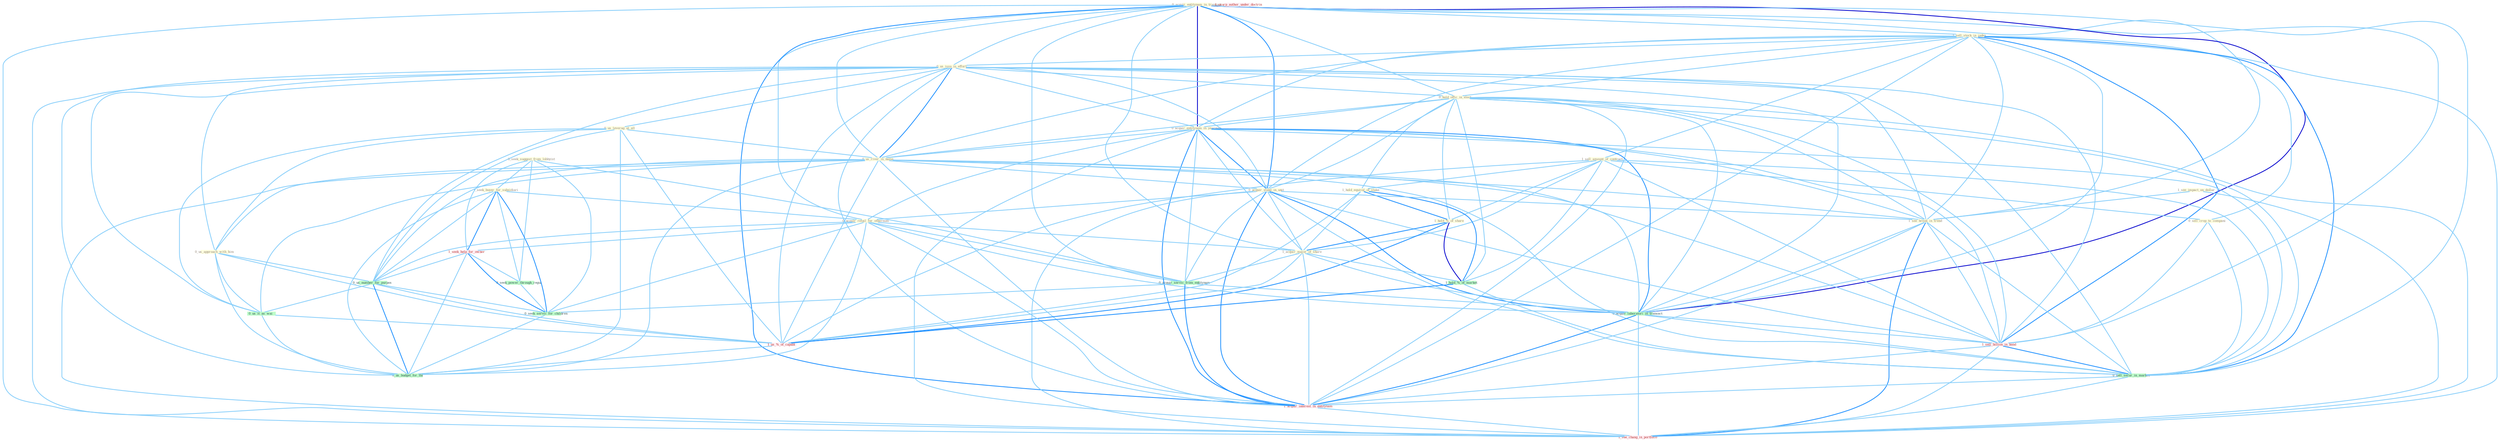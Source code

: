 Graph G{ 
    node
    [shape=polygon,style=filled,width=.5,height=.06,color="#BDFCC9",fixedsize=true,fontsize=4,
    fontcolor="#2f4f4f"];
    {node
    [color="#ffffe0", fontcolor="#8b7d6b"] "0_acquir_entitynam_in_transact " "1_sell_stock_in_index " "0_us_issu_in_effort " "0_hold_offic_in_elect " "1_see_impact_on_dollar " "0_acquir_entitynam_in_yearnum " "1_sell_amount_of_contract " "1_hold_equival_of_stake " "0_seek_suggest_from_lobbyist " "0_us_leverag_at_all " "0_us_river_in_name " "0_acquir_stake_in_unit " "0_sell_crop_to_compani " "1_see_break_in_trend " "0_us_approach_with_him " "1_seek_buyer_for_subsidiari " "1_hold_%_of_share " "0_acquir_retail_for_othernum " "1_acquir_major_of_share "}
{node [color="#fff0f5", fontcolor="#b22222"] "1_seek_help_for_owner " "1_sell_billion_in_bond " "1_usurp_author_under_doctrin " "1_us_%_of_capabl " "1_acquir_interest_in_entitynam " "1_see_chang_in_portfolio "}
edge [color="#B0E2FF"];

	"0_acquir_entitynam_in_transact " -- "1_sell_stock_in_index " [w="1", color="#87cefa" ];
	"0_acquir_entitynam_in_transact " -- "0_us_issu_in_effort " [w="1", color="#87cefa" ];
	"0_acquir_entitynam_in_transact " -- "0_hold_offic_in_elect " [w="1", color="#87cefa" ];
	"0_acquir_entitynam_in_transact " -- "0_acquir_entitynam_in_yearnum " [w="3", color="#0000cd" , len=0.6];
	"0_acquir_entitynam_in_transact " -- "0_us_river_in_name " [w="1", color="#87cefa" ];
	"0_acquir_entitynam_in_transact " -- "0_acquir_stake_in_unit " [w="2", color="#1e90ff" , len=0.8];
	"0_acquir_entitynam_in_transact " -- "1_see_break_in_trend " [w="1", color="#87cefa" ];
	"0_acquir_entitynam_in_transact " -- "0_acquir_retail_for_othernum " [w="1", color="#87cefa" ];
	"0_acquir_entitynam_in_transact " -- "1_acquir_major_of_share " [w="1", color="#87cefa" ];
	"0_acquir_entitynam_in_transact " -- "0_acquir_servic_from_entitynam " [w="1", color="#87cefa" ];
	"0_acquir_entitynam_in_transact " -- "0_acquir_laboratori_in_transact " [w="3", color="#0000cd" , len=0.6];
	"0_acquir_entitynam_in_transact " -- "1_sell_billion_in_bond " [w="1", color="#87cefa" ];
	"0_acquir_entitynam_in_transact " -- "0_sell_secur_in_market " [w="1", color="#87cefa" ];
	"0_acquir_entitynam_in_transact " -- "1_acquir_interest_in_entitynam " [w="2", color="#1e90ff" , len=0.8];
	"0_acquir_entitynam_in_transact " -- "1_see_chang_in_portfolio " [w="1", color="#87cefa" ];
	"1_sell_stock_in_index " -- "0_us_issu_in_effort " [w="1", color="#87cefa" ];
	"1_sell_stock_in_index " -- "0_hold_offic_in_elect " [w="1", color="#87cefa" ];
	"1_sell_stock_in_index " -- "0_acquir_entitynam_in_yearnum " [w="1", color="#87cefa" ];
	"1_sell_stock_in_index " -- "1_sell_amount_of_contract " [w="1", color="#87cefa" ];
	"1_sell_stock_in_index " -- "0_us_river_in_name " [w="1", color="#87cefa" ];
	"1_sell_stock_in_index " -- "0_acquir_stake_in_unit " [w="1", color="#87cefa" ];
	"1_sell_stock_in_index " -- "0_sell_crop_to_compani " [w="1", color="#87cefa" ];
	"1_sell_stock_in_index " -- "1_see_break_in_trend " [w="1", color="#87cefa" ];
	"1_sell_stock_in_index " -- "0_acquir_laboratori_in_transact " [w="1", color="#87cefa" ];
	"1_sell_stock_in_index " -- "1_sell_billion_in_bond " [w="2", color="#1e90ff" , len=0.8];
	"1_sell_stock_in_index " -- "0_sell_secur_in_market " [w="2", color="#1e90ff" , len=0.8];
	"1_sell_stock_in_index " -- "1_acquir_interest_in_entitynam " [w="1", color="#87cefa" ];
	"1_sell_stock_in_index " -- "1_see_chang_in_portfolio " [w="1", color="#87cefa" ];
	"0_us_issu_in_effort " -- "0_hold_offic_in_elect " [w="1", color="#87cefa" ];
	"0_us_issu_in_effort " -- "0_acquir_entitynam_in_yearnum " [w="1", color="#87cefa" ];
	"0_us_issu_in_effort " -- "0_us_leverag_at_all " [w="1", color="#87cefa" ];
	"0_us_issu_in_effort " -- "0_us_river_in_name " [w="2", color="#1e90ff" , len=0.8];
	"0_us_issu_in_effort " -- "0_acquir_stake_in_unit " [w="1", color="#87cefa" ];
	"0_us_issu_in_effort " -- "1_see_break_in_trend " [w="1", color="#87cefa" ];
	"0_us_issu_in_effort " -- "0_us_approach_with_him " [w="1", color="#87cefa" ];
	"0_us_issu_in_effort " -- "0_us_number_for_purpos " [w="1", color="#87cefa" ];
	"0_us_issu_in_effort " -- "0_acquir_laboratori_in_transact " [w="1", color="#87cefa" ];
	"0_us_issu_in_effort " -- "1_sell_billion_in_bond " [w="1", color="#87cefa" ];
	"0_us_issu_in_effort " -- "0_us_it_as_wai " [w="1", color="#87cefa" ];
	"0_us_issu_in_effort " -- "1_us_%_of_capabl " [w="1", color="#87cefa" ];
	"0_us_issu_in_effort " -- "0_sell_secur_in_market " [w="1", color="#87cefa" ];
	"0_us_issu_in_effort " -- "1_acquir_interest_in_entitynam " [w="1", color="#87cefa" ];
	"0_us_issu_in_effort " -- "1_see_chang_in_portfolio " [w="1", color="#87cefa" ];
	"0_us_issu_in_effort " -- "0_us_budget_for_thi " [w="1", color="#87cefa" ];
	"0_hold_offic_in_elect " -- "0_acquir_entitynam_in_yearnum " [w="1", color="#87cefa" ];
	"0_hold_offic_in_elect " -- "1_hold_equival_of_stake " [w="1", color="#87cefa" ];
	"0_hold_offic_in_elect " -- "0_us_river_in_name " [w="1", color="#87cefa" ];
	"0_hold_offic_in_elect " -- "0_acquir_stake_in_unit " [w="1", color="#87cefa" ];
	"0_hold_offic_in_elect " -- "1_see_break_in_trend " [w="1", color="#87cefa" ];
	"0_hold_offic_in_elect " -- "1_hold_%_of_share " [w="1", color="#87cefa" ];
	"0_hold_offic_in_elect " -- "1_hold_%_of_market " [w="1", color="#87cefa" ];
	"0_hold_offic_in_elect " -- "0_acquir_laboratori_in_transact " [w="1", color="#87cefa" ];
	"0_hold_offic_in_elect " -- "1_sell_billion_in_bond " [w="1", color="#87cefa" ];
	"0_hold_offic_in_elect " -- "0_sell_secur_in_market " [w="1", color="#87cefa" ];
	"0_hold_offic_in_elect " -- "1_acquir_interest_in_entitynam " [w="1", color="#87cefa" ];
	"0_hold_offic_in_elect " -- "1_see_chang_in_portfolio " [w="1", color="#87cefa" ];
	"1_see_impact_on_dollar " -- "1_see_break_in_trend " [w="1", color="#87cefa" ];
	"1_see_impact_on_dollar " -- "1_see_chang_in_portfolio " [w="1", color="#87cefa" ];
	"0_acquir_entitynam_in_yearnum " -- "0_us_river_in_name " [w="1", color="#87cefa" ];
	"0_acquir_entitynam_in_yearnum " -- "0_acquir_stake_in_unit " [w="2", color="#1e90ff" , len=0.8];
	"0_acquir_entitynam_in_yearnum " -- "1_see_break_in_trend " [w="1", color="#87cefa" ];
	"0_acquir_entitynam_in_yearnum " -- "0_acquir_retail_for_othernum " [w="1", color="#87cefa" ];
	"0_acquir_entitynam_in_yearnum " -- "1_acquir_major_of_share " [w="1", color="#87cefa" ];
	"0_acquir_entitynam_in_yearnum " -- "0_acquir_servic_from_entitynam " [w="1", color="#87cefa" ];
	"0_acquir_entitynam_in_yearnum " -- "0_acquir_laboratori_in_transact " [w="2", color="#1e90ff" , len=0.8];
	"0_acquir_entitynam_in_yearnum " -- "1_sell_billion_in_bond " [w="1", color="#87cefa" ];
	"0_acquir_entitynam_in_yearnum " -- "0_sell_secur_in_market " [w="1", color="#87cefa" ];
	"0_acquir_entitynam_in_yearnum " -- "1_acquir_interest_in_entitynam " [w="2", color="#1e90ff" , len=0.8];
	"0_acquir_entitynam_in_yearnum " -- "1_see_chang_in_portfolio " [w="1", color="#87cefa" ];
	"1_sell_amount_of_contract " -- "1_hold_equival_of_stake " [w="1", color="#87cefa" ];
	"1_sell_amount_of_contract " -- "0_sell_crop_to_compani " [w="1", color="#87cefa" ];
	"1_sell_amount_of_contract " -- "1_hold_%_of_share " [w="1", color="#87cefa" ];
	"1_sell_amount_of_contract " -- "1_acquir_major_of_share " [w="1", color="#87cefa" ];
	"1_sell_amount_of_contract " -- "1_hold_%_of_market " [w="1", color="#87cefa" ];
	"1_sell_amount_of_contract " -- "1_sell_billion_in_bond " [w="1", color="#87cefa" ];
	"1_sell_amount_of_contract " -- "1_us_%_of_capabl " [w="1", color="#87cefa" ];
	"1_sell_amount_of_contract " -- "0_sell_secur_in_market " [w="1", color="#87cefa" ];
	"1_hold_equival_of_stake " -- "1_hold_%_of_share " [w="2", color="#1e90ff" , len=0.8];
	"1_hold_equival_of_stake " -- "1_acquir_major_of_share " [w="1", color="#87cefa" ];
	"1_hold_equival_of_stake " -- "1_hold_%_of_market " [w="2", color="#1e90ff" , len=0.8];
	"1_hold_equival_of_stake " -- "1_us_%_of_capabl " [w="1", color="#87cefa" ];
	"0_seek_suggest_from_lobbyist " -- "1_seek_buyer_for_subsidiari " [w="1", color="#87cefa" ];
	"0_seek_suggest_from_lobbyist " -- "1_seek_help_for_owner " [w="1", color="#87cefa" ];
	"0_seek_suggest_from_lobbyist " -- "0_acquir_servic_from_entitynam " [w="1", color="#87cefa" ];
	"0_seek_suggest_from_lobbyist " -- "0_seek_power_through_regul " [w="1", color="#87cefa" ];
	"0_seek_suggest_from_lobbyist " -- "0_seek_servic_for_children " [w="1", color="#87cefa" ];
	"0_us_leverag_at_all " -- "0_us_river_in_name " [w="1", color="#87cefa" ];
	"0_us_leverag_at_all " -- "0_us_approach_with_him " [w="1", color="#87cefa" ];
	"0_us_leverag_at_all " -- "0_us_number_for_purpos " [w="1", color="#87cefa" ];
	"0_us_leverag_at_all " -- "0_us_it_as_wai " [w="1", color="#87cefa" ];
	"0_us_leverag_at_all " -- "1_us_%_of_capabl " [w="1", color="#87cefa" ];
	"0_us_leverag_at_all " -- "0_us_budget_for_thi " [w="1", color="#87cefa" ];
	"0_us_river_in_name " -- "0_acquir_stake_in_unit " [w="1", color="#87cefa" ];
	"0_us_river_in_name " -- "1_see_break_in_trend " [w="1", color="#87cefa" ];
	"0_us_river_in_name " -- "0_us_approach_with_him " [w="1", color="#87cefa" ];
	"0_us_river_in_name " -- "0_us_number_for_purpos " [w="1", color="#87cefa" ];
	"0_us_river_in_name " -- "0_acquir_laboratori_in_transact " [w="1", color="#87cefa" ];
	"0_us_river_in_name " -- "1_sell_billion_in_bond " [w="1", color="#87cefa" ];
	"0_us_river_in_name " -- "0_us_it_as_wai " [w="1", color="#87cefa" ];
	"0_us_river_in_name " -- "1_us_%_of_capabl " [w="1", color="#87cefa" ];
	"0_us_river_in_name " -- "0_sell_secur_in_market " [w="1", color="#87cefa" ];
	"0_us_river_in_name " -- "1_acquir_interest_in_entitynam " [w="1", color="#87cefa" ];
	"0_us_river_in_name " -- "1_see_chang_in_portfolio " [w="1", color="#87cefa" ];
	"0_us_river_in_name " -- "0_us_budget_for_thi " [w="1", color="#87cefa" ];
	"0_acquir_stake_in_unit " -- "1_see_break_in_trend " [w="1", color="#87cefa" ];
	"0_acquir_stake_in_unit " -- "0_acquir_retail_for_othernum " [w="1", color="#87cefa" ];
	"0_acquir_stake_in_unit " -- "1_acquir_major_of_share " [w="1", color="#87cefa" ];
	"0_acquir_stake_in_unit " -- "0_acquir_servic_from_entitynam " [w="1", color="#87cefa" ];
	"0_acquir_stake_in_unit " -- "0_acquir_laboratori_in_transact " [w="2", color="#1e90ff" , len=0.8];
	"0_acquir_stake_in_unit " -- "1_sell_billion_in_bond " [w="1", color="#87cefa" ];
	"0_acquir_stake_in_unit " -- "0_sell_secur_in_market " [w="1", color="#87cefa" ];
	"0_acquir_stake_in_unit " -- "1_acquir_interest_in_entitynam " [w="2", color="#1e90ff" , len=0.8];
	"0_acquir_stake_in_unit " -- "1_see_chang_in_portfolio " [w="1", color="#87cefa" ];
	"0_sell_crop_to_compani " -- "1_sell_billion_in_bond " [w="1", color="#87cefa" ];
	"0_sell_crop_to_compani " -- "0_sell_secur_in_market " [w="1", color="#87cefa" ];
	"1_see_break_in_trend " -- "0_acquir_laboratori_in_transact " [w="1", color="#87cefa" ];
	"1_see_break_in_trend " -- "1_sell_billion_in_bond " [w="1", color="#87cefa" ];
	"1_see_break_in_trend " -- "0_sell_secur_in_market " [w="1", color="#87cefa" ];
	"1_see_break_in_trend " -- "1_acquir_interest_in_entitynam " [w="1", color="#87cefa" ];
	"1_see_break_in_trend " -- "1_see_chang_in_portfolio " [w="2", color="#1e90ff" , len=0.8];
	"0_us_approach_with_him " -- "0_us_number_for_purpos " [w="1", color="#87cefa" ];
	"0_us_approach_with_him " -- "0_us_it_as_wai " [w="1", color="#87cefa" ];
	"0_us_approach_with_him " -- "1_us_%_of_capabl " [w="1", color="#87cefa" ];
	"0_us_approach_with_him " -- "0_us_budget_for_thi " [w="1", color="#87cefa" ];
	"1_seek_buyer_for_subsidiari " -- "0_acquir_retail_for_othernum " [w="1", color="#87cefa" ];
	"1_seek_buyer_for_subsidiari " -- "1_seek_help_for_owner " [w="2", color="#1e90ff" , len=0.8];
	"1_seek_buyer_for_subsidiari " -- "0_seek_power_through_regul " [w="1", color="#87cefa" ];
	"1_seek_buyer_for_subsidiari " -- "0_us_number_for_purpos " [w="1", color="#87cefa" ];
	"1_seek_buyer_for_subsidiari " -- "0_seek_servic_for_children " [w="2", color="#1e90ff" , len=0.8];
	"1_seek_buyer_for_subsidiari " -- "0_us_budget_for_thi " [w="1", color="#87cefa" ];
	"1_hold_%_of_share " -- "1_acquir_major_of_share " [w="2", color="#1e90ff" , len=0.8];
	"1_hold_%_of_share " -- "1_hold_%_of_market " [w="3", color="#0000cd" , len=0.6];
	"1_hold_%_of_share " -- "1_us_%_of_capabl " [w="2", color="#1e90ff" , len=0.8];
	"0_acquir_retail_for_othernum " -- "1_acquir_major_of_share " [w="1", color="#87cefa" ];
	"0_acquir_retail_for_othernum " -- "1_seek_help_for_owner " [w="1", color="#87cefa" ];
	"0_acquir_retail_for_othernum " -- "0_acquir_servic_from_entitynam " [w="1", color="#87cefa" ];
	"0_acquir_retail_for_othernum " -- "0_us_number_for_purpos " [w="1", color="#87cefa" ];
	"0_acquir_retail_for_othernum " -- "0_acquir_laboratori_in_transact " [w="1", color="#87cefa" ];
	"0_acquir_retail_for_othernum " -- "1_acquir_interest_in_entitynam " [w="1", color="#87cefa" ];
	"0_acquir_retail_for_othernum " -- "0_seek_servic_for_children " [w="1", color="#87cefa" ];
	"0_acquir_retail_for_othernum " -- "0_us_budget_for_thi " [w="1", color="#87cefa" ];
	"1_acquir_major_of_share " -- "0_acquir_servic_from_entitynam " [w="1", color="#87cefa" ];
	"1_acquir_major_of_share " -- "1_hold_%_of_market " [w="1", color="#87cefa" ];
	"1_acquir_major_of_share " -- "0_acquir_laboratori_in_transact " [w="1", color="#87cefa" ];
	"1_acquir_major_of_share " -- "1_us_%_of_capabl " [w="1", color="#87cefa" ];
	"1_acquir_major_of_share " -- "1_acquir_interest_in_entitynam " [w="1", color="#87cefa" ];
	"1_seek_help_for_owner " -- "0_seek_power_through_regul " [w="1", color="#87cefa" ];
	"1_seek_help_for_owner " -- "0_us_number_for_purpos " [w="1", color="#87cefa" ];
	"1_seek_help_for_owner " -- "0_seek_servic_for_children " [w="2", color="#1e90ff" , len=0.8];
	"1_seek_help_for_owner " -- "0_us_budget_for_thi " [w="1", color="#87cefa" ];
	"0_acquir_servic_from_entitynam " -- "0_acquir_laboratori_in_transact " [w="1", color="#87cefa" ];
	"0_acquir_servic_from_entitynam " -- "1_acquir_interest_in_entitynam " [w="2", color="#1e90ff" , len=0.8];
	"0_acquir_servic_from_entitynam " -- "0_seek_servic_for_children " [w="1", color="#87cefa" ];
	"1_hold_%_of_market " -- "1_us_%_of_capabl " [w="2", color="#1e90ff" , len=0.8];
	"1_hold_%_of_market " -- "0_sell_secur_in_market " [w="1", color="#87cefa" ];
	"0_seek_power_through_regul " -- "0_seek_servic_for_children " [w="1", color="#87cefa" ];
	"0_us_number_for_purpos " -- "0_us_it_as_wai " [w="1", color="#87cefa" ];
	"0_us_number_for_purpos " -- "1_us_%_of_capabl " [w="1", color="#87cefa" ];
	"0_us_number_for_purpos " -- "0_seek_servic_for_children " [w="1", color="#87cefa" ];
	"0_us_number_for_purpos " -- "0_us_budget_for_thi " [w="2", color="#1e90ff" , len=0.8];
	"0_acquir_laboratori_in_transact " -- "1_sell_billion_in_bond " [w="1", color="#87cefa" ];
	"0_acquir_laboratori_in_transact " -- "0_sell_secur_in_market " [w="1", color="#87cefa" ];
	"0_acquir_laboratori_in_transact " -- "1_acquir_interest_in_entitynam " [w="2", color="#1e90ff" , len=0.8];
	"0_acquir_laboratori_in_transact " -- "1_see_chang_in_portfolio " [w="1", color="#87cefa" ];
	"1_sell_billion_in_bond " -- "0_sell_secur_in_market " [w="2", color="#1e90ff" , len=0.8];
	"1_sell_billion_in_bond " -- "1_acquir_interest_in_entitynam " [w="1", color="#87cefa" ];
	"1_sell_billion_in_bond " -- "1_see_chang_in_portfolio " [w="1", color="#87cefa" ];
	"0_us_it_as_wai " -- "1_us_%_of_capabl " [w="1", color="#87cefa" ];
	"0_us_it_as_wai " -- "0_us_budget_for_thi " [w="1", color="#87cefa" ];
	"1_us_%_of_capabl " -- "0_us_budget_for_thi " [w="1", color="#87cefa" ];
	"0_sell_secur_in_market " -- "1_acquir_interest_in_entitynam " [w="1", color="#87cefa" ];
	"0_sell_secur_in_market " -- "1_see_chang_in_portfolio " [w="1", color="#87cefa" ];
	"1_acquir_interest_in_entitynam " -- "1_see_chang_in_portfolio " [w="1", color="#87cefa" ];
	"0_seek_servic_for_children " -- "0_us_budget_for_thi " [w="1", color="#87cefa" ];
}